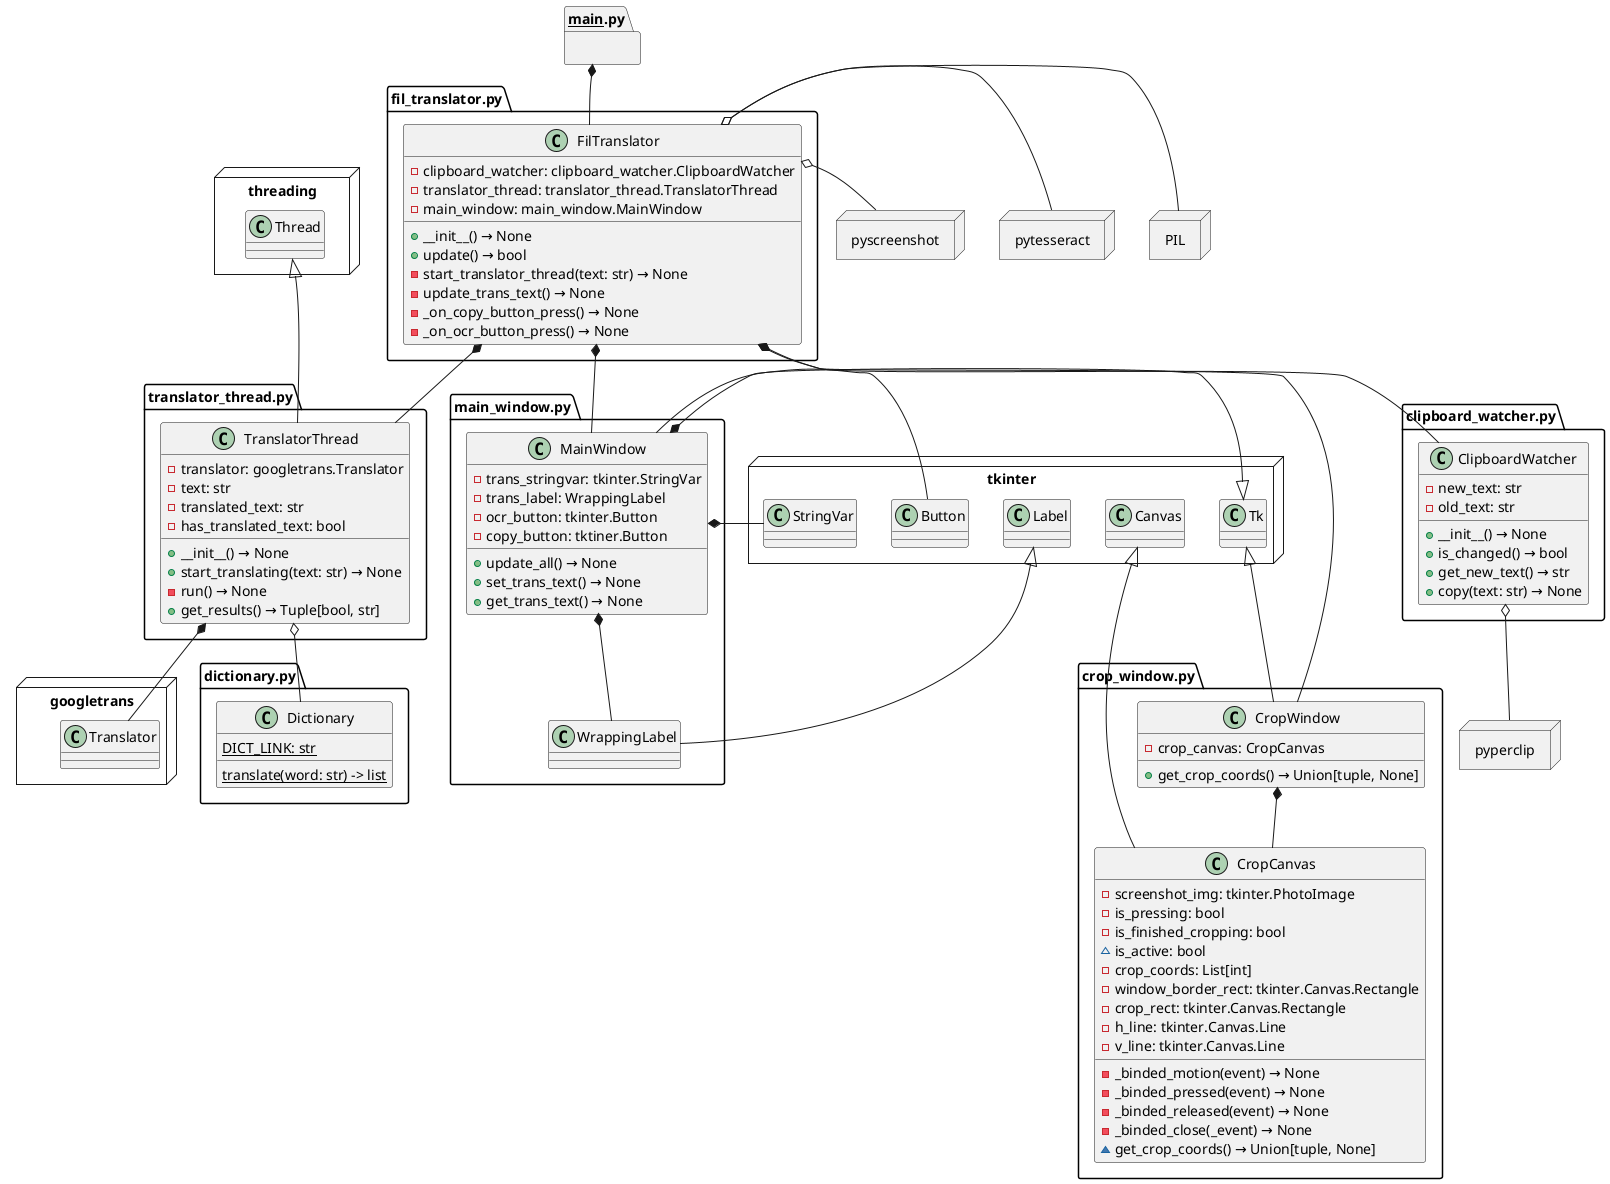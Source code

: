 @startuml FilTranslator UML
set namespaceSeparator ::

package threading <<Node>>{
    class threading::Thread{}
}
package tkinter <<Node>>{
    class tkinter::Canvas{}
    class tkinter::Button{}
    class tkinter::Tk{}
    class tkinter::StringVar{}
    class tkinter::Label{}
}
package pyperclip <<Node>>{

}
package googletrans <<Node>>{
    class googletrans::Translator{}
}
package dictionary.py {
    class dictionary.py::Dictionary {
        {static} DICT_LINK: str
        {static} translate(word: str) -> list
    }
}
package pytesseract <<Node>>{
}
package pyscreenshot <<Node>>{
}
package PIL <<Node>>{
}
package __main__.py {}
__main__.py *-- fil_translator.py::FilTranslator
__main__.py -[hidden]-> fil_translator.py::FilTranslator

class fil_translator.py::FilTranslator {
    - clipboard_watcher: clipboard_watcher.ClipboardWatcher
    - translator_thread: translator_thread.TranslatorThread
    - main_window: main_window.MainWindow
    + __init__() → None
    + update() → bool
    - start_translator_thread(text: str) → None
    - update_trans_text() → None
    - _on_copy_button_press() → None
    - _on_ocr_button_press() → None
}
fil_translator.py::FilTranslator -[hidden]> pyscreenshot
fil_translator.py::FilTranslator -[hidden]> pytesseract
fil_translator.py::FilTranslator -[hidden]> PIL
fil_translator.py::FilTranslator o-- PIL
fil_translator.py::FilTranslator o-- pytesseract
fil_translator.py::FilTranslator o-- pyscreenshot
fil_translator.py::FilTranslator *-- crop_window.py::CropWindow
fil_translator.py::FilTranslator *-- clipboard_watcher.py::ClipboardWatcher
fil_translator.py::FilTranslator *-- translator_thread.py::TranslatorThread
fil_translator.py::FilTranslator *-- main_window.py::MainWindow

class clipboard_watcher.py::ClipboardWatcher {
    - new_text: str
    - old_text: str
    + __init__() → None
    + is_changed() → bool
    + get_new_text() → str
    + copy(text: str) → None
}
clipboard_watcher.py::ClipboardWatcher o-- pyperclip

class translator_thread.py::TranslatorThread {
    - translator: googletrans.Translator
    - text: str
    - translated_text: str
    - has_translated_text: bool
    + __init__() → None
    + start_translating(text: str) → None
    - run() → None
    + get_results() → Tuple[bool, str]
}
translator_thread.py::TranslatorThread -[hidden]-> threading::Thread
threading::Thread <|-- translator_thread.py::TranslatorThread 
translator_thread.py::TranslatorThread o-- dictionary.py::Dictionary
translator_thread.py::TranslatorThread *-- googletrans::Translator

package crop_window.py {
    class CropCanvas {
        - screenshot_img: tkinter.PhotoImage
        - is_pressing: bool
        - is_finished_cropping: bool
       ~ is_active: bool
        - crop_coords: List[int]
        - window_border_rect: tkinter.Canvas.Rectangle
        - crop_rect: tkinter.Canvas.Rectangle
        - h_line: tkinter.Canvas.Line
        - v_line: tkinter.Canvas.Line
        - _binded_motion(event) → None
        - _binded_pressed(event) → None
        - _binded_released(event) → None
        - _binded_close(_event) → None
        ~ get_crop_coords() → Union[tuple, None]
    }

    class CropWindow {
        - crop_canvas: CropCanvas
        + get_crop_coords() → Union[tuple, None]
    }
    tkinter::Canvas <|-- CropCanvas
    tkinter::Tk <|-- CropWindow
    CropWindow *-- CropCanvas
}

package main_window.py{
    class MainWindow {
        - trans_stringvar: tkinter.StringVar
        - trans_label: WrappingLabel
        - ocr_button: tkinter.Button
        - copy_button: tktiner.Button
        + update_all() → None
        + set_trans_text() → None
        + get_trans_text() → None
    }
    class WrappingLabel {}
    tkinter::Label <|-- WrappingLabel
    tkinter::Tk <|-- MainWindow
    MainWindow *-- WrappingLabel
    MainWindow *-- tkinter::StringVar
    MainWindow *-- tkinter::Button
}

@enduml